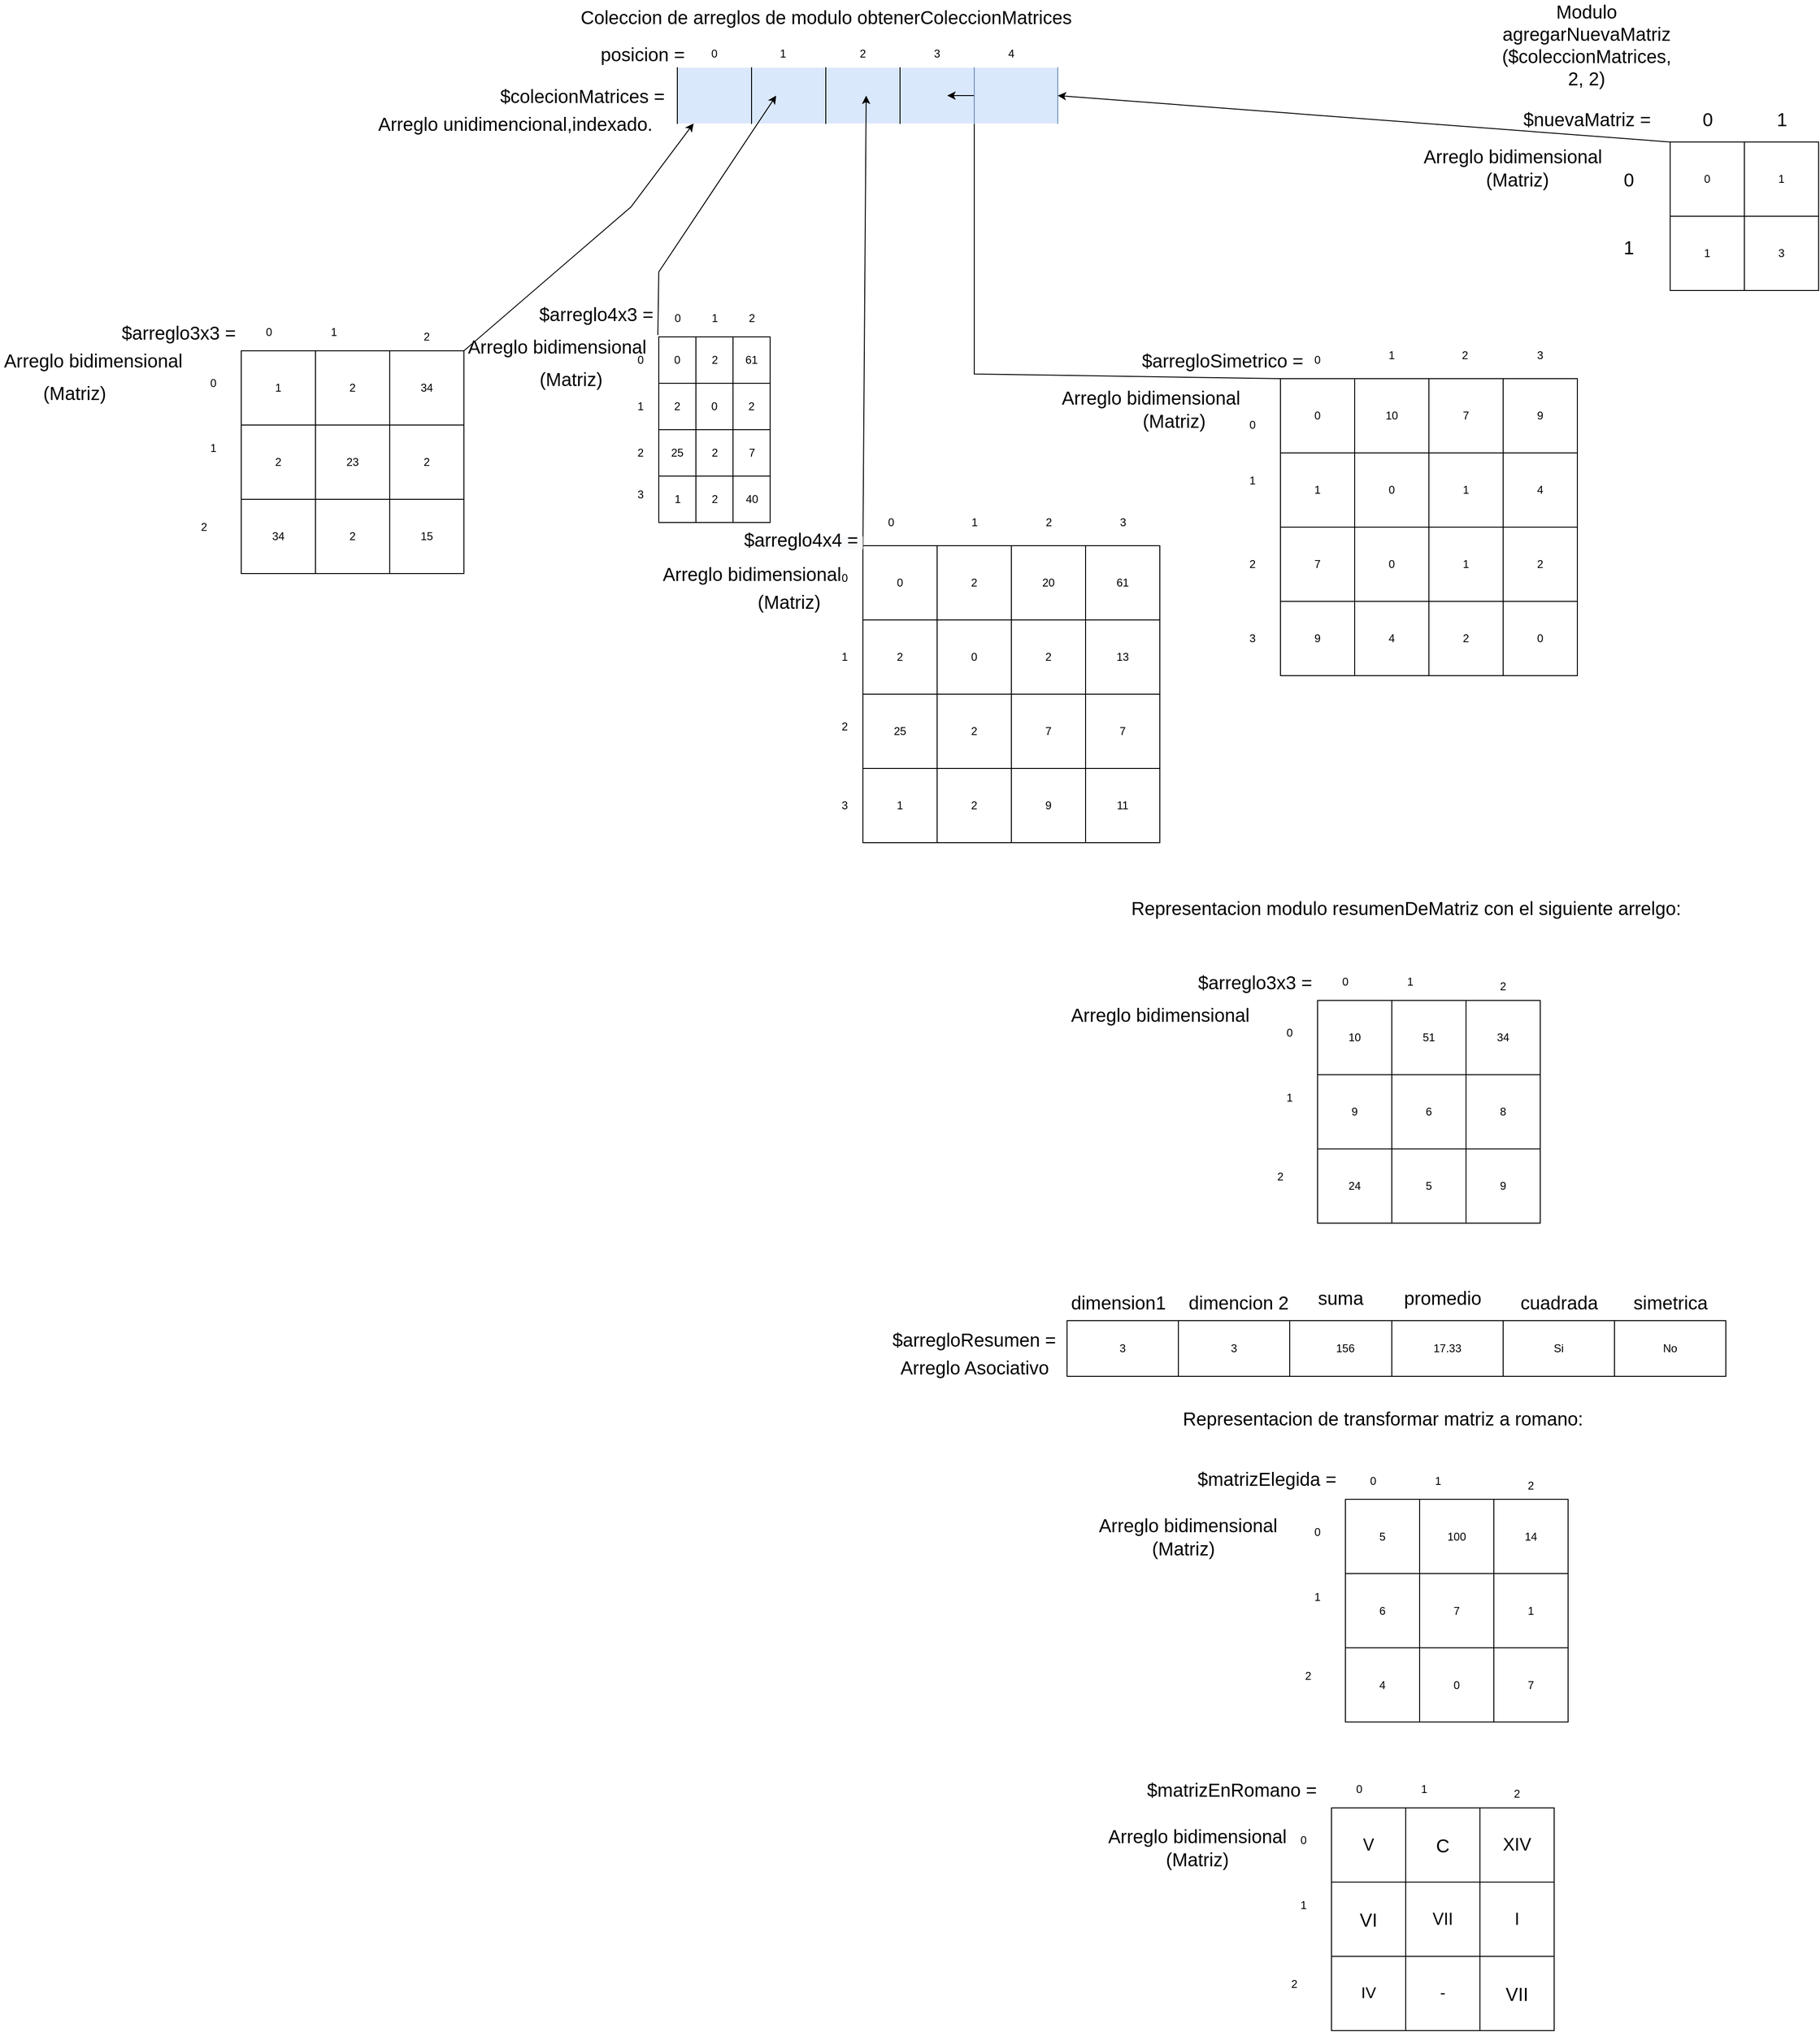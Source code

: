 <mxfile version="20.0.1" type="google"><diagram id="fKbJY04mBnbRL2P5uwKi" name="Page-1"><mxGraphModel grid="1" page="1" gridSize="10" guides="1" tooltips="1" connect="1" arrows="1" fold="1" pageScale="1" pageWidth="827" pageHeight="1169" background="none" math="0" shadow="0"><root><mxCell id="0"/><mxCell id="1" parent="0"/><mxCell id="8yuwvaPOPSC_Wetcp8Ny-1" value="" style="rounded=0;whiteSpace=wrap;html=1;fillColor=#dae8fc;strokeColor=none;" vertex="1" parent="1"><mxGeometry x="300" y="80" width="320" height="60" as="geometry"/></mxCell><mxCell id="8yuwvaPOPSC_Wetcp8Ny-6" value="" style="endArrow=classic;html=1;rounded=0;exitX=1;exitY=0;exitDx=0;exitDy=0;" edge="1" parent="1" source="8yuwvaPOPSC_Wetcp8Ny-99" target="8yuwvaPOPSC_Wetcp8Ny-14"><mxGeometry width="50" height="50" relative="1" as="geometry"><mxPoint x="170" y="390" as="sourcePoint"/><mxPoint x="310" y="230" as="targetPoint"/><Array as="points"><mxPoint x="250" y="230"/></Array></mxGeometry></mxCell><mxCell id="8yuwvaPOPSC_Wetcp8Ny-8" value="" style="endArrow=classic;html=1;rounded=0;entryX=0.333;entryY=0.5;entryDx=0;entryDy=0;entryPerimeter=0;exitX=-0.025;exitY=-0.04;exitDx=0;exitDy=0;exitPerimeter=0;" edge="1" parent="1" source="KZtA9bX-sUnmuTskfVO9-31" target="8yuwvaPOPSC_Wetcp8Ny-1"><mxGeometry width="50" height="50" relative="1" as="geometry"><mxPoint x="420" y="340" as="sourcePoint"/><mxPoint x="440" y="330" as="targetPoint"/><Array as="points"><mxPoint x="280" y="300"/></Array></mxGeometry></mxCell><mxCell id="8yuwvaPOPSC_Wetcp8Ny-9" value="" style="endArrow=classic;html=1;rounded=0;entryX=0.636;entryY=0.5;entryDx=0;entryDy=0;entryPerimeter=0;exitX=0;exitY=0;exitDx=0;exitDy=0;" edge="1" parent="1" source="OmlduXi4kX8-U6ONChCA-8" target="8yuwvaPOPSC_Wetcp8Ny-1"><mxGeometry width="50" height="50" relative="1" as="geometry"><mxPoint x="500" y="380" as="sourcePoint"/><mxPoint x="440" y="330" as="targetPoint"/></mxGeometry></mxCell><mxCell id="8yuwvaPOPSC_Wetcp8Ny-11" value="" style="endArrow=classic;html=1;rounded=0;entryX=0.909;entryY=0.5;entryDx=0;entryDy=0;entryPerimeter=0;startArrow=none;" edge="1" parent="1" source="8yuwvaPOPSC_Wetcp8Ny-17" target="8yuwvaPOPSC_Wetcp8Ny-1"><mxGeometry width="50" height="50" relative="1" as="geometry"><mxPoint x="650" y="260" as="sourcePoint"/><mxPoint x="460" y="210" as="targetPoint"/></mxGeometry></mxCell><mxCell id="8yuwvaPOPSC_Wetcp8Ny-13" value="" style="shape=partialRectangle;whiteSpace=wrap;html=1;top=0;bottom=0;fillColor=none;" vertex="1" parent="1"><mxGeometry x="300" y="80" width="80" height="60" as="geometry"/></mxCell><mxCell id="8yuwvaPOPSC_Wetcp8Ny-14" value="" style="shape=partialRectangle;whiteSpace=wrap;html=1;right=0;top=0;bottom=0;fillColor=none;routingCenterX=-0.5;" vertex="1" parent="1"><mxGeometry x="300" y="80" width="80" height="60" as="geometry"/></mxCell><mxCell id="8yuwvaPOPSC_Wetcp8Ny-15" value="" style="shape=partialRectangle;whiteSpace=wrap;html=1;top=0;bottom=0;fillColor=none;" vertex="1" parent="1"><mxGeometry x="380" y="80" width="80" height="60" as="geometry"/></mxCell><mxCell id="8yuwvaPOPSC_Wetcp8Ny-16" value="" style="shape=partialRectangle;whiteSpace=wrap;html=1;top=0;bottom=0;fillColor=none;" vertex="1" parent="1"><mxGeometry x="460" y="80" width="80" height="60" as="geometry"/></mxCell><mxCell id="8yuwvaPOPSC_Wetcp8Ny-17" value="" style="shape=partialRectangle;whiteSpace=wrap;html=1;top=0;bottom=0;fillColor=none;" vertex="1" parent="1"><mxGeometry x="540" y="80" width="80" height="60" as="geometry"/></mxCell><mxCell id="8yuwvaPOPSC_Wetcp8Ny-20" value="" style="endArrow=none;html=1;rounded=0;exitX=0;exitY=0;exitDx=0;exitDy=0;entryX=0;entryY=0.5;entryDx=0;entryDy=0;" edge="1" parent="1" source="8yuwvaPOPSC_Wetcp8Ny-118" target="8yuwvaPOPSC_Wetcp8Ny-154"><mxGeometry width="50" height="50" relative="1" as="geometry"><mxPoint x="1110" y="415.175" as="sourcePoint"/><mxPoint x="631.304" y="290" as="targetPoint"/><Array as="points"><mxPoint x="620" y="410"/><mxPoint x="620" y="330"/></Array></mxGeometry></mxCell><mxCell id="8yuwvaPOPSC_Wetcp8Ny-26" value="" style="rounded=0;whiteSpace=wrap;html=1;" vertex="1" parent="1"><mxGeometry x="280" y="370" width="120" height="200" as="geometry"/></mxCell><mxCell id="8yuwvaPOPSC_Wetcp8Ny-27" value="" style="whiteSpace=wrap;html=1;aspect=fixed;" vertex="1" parent="1"><mxGeometry x="500" y="595" width="320" height="320" as="geometry"/></mxCell><mxCell id="8yuwvaPOPSC_Wetcp8Ny-32" value="0" style="text;html=1;strokeColor=none;fillColor=none;align=center;verticalAlign=middle;whiteSpace=wrap;rounded=0;" vertex="1" parent="1"><mxGeometry x="310" y="50" width="60" height="30" as="geometry"/></mxCell><mxCell id="8yuwvaPOPSC_Wetcp8Ny-34" value="1" style="text;html=1;strokeColor=none;fillColor=none;align=center;verticalAlign=middle;whiteSpace=wrap;rounded=0;" vertex="1" parent="1"><mxGeometry x="384" y="50" width="60" height="30" as="geometry"/></mxCell><mxCell id="8yuwvaPOPSC_Wetcp8Ny-35" value="2" style="text;html=1;strokeColor=none;fillColor=none;align=center;verticalAlign=middle;whiteSpace=wrap;rounded=0;" vertex="1" parent="1"><mxGeometry x="470" y="50" width="60" height="30" as="geometry"/></mxCell><mxCell id="8yuwvaPOPSC_Wetcp8Ny-36" value="3" style="text;html=1;strokeColor=none;fillColor=none;align=center;verticalAlign=middle;whiteSpace=wrap;rounded=0;" vertex="1" parent="1"><mxGeometry x="550" y="50" width="60" height="30" as="geometry"/></mxCell><mxCell id="KZtA9bX-sUnmuTskfVO9-3" value="$colecionMatrices =&amp;nbsp;&lt;br style=&quot;font-size: 20px;&quot;&gt;" style="text;html=1;align=center;verticalAlign=middle;resizable=0;points=[];autosize=1;strokeColor=none;fillColor=none;fontSize=20;" vertex="1" parent="1"><mxGeometry x="110" y="95" width="180" height="30" as="geometry"/></mxCell><mxCell id="KZtA9bX-sUnmuTskfVO9-14" value="" style="verticalLabelPosition=bottom;verticalAlign=top;html=1;shape=mxgraph.basic.rect;fillColor2=none;strokeWidth=1;size=20;indent=5;" vertex="1" parent="1"><mxGeometry x="360" y="370" width="40" height="50" as="geometry"/></mxCell><mxCell id="KZtA9bX-sUnmuTskfVO9-15" value="" style="verticalLabelPosition=bottom;verticalAlign=top;html=1;shape=mxgraph.basic.rect;fillColor2=none;strokeWidth=1;size=0;indent=5;" vertex="1" parent="1"><mxGeometry x="280" y="420" width="40" height="50" as="geometry"/></mxCell><mxCell id="KZtA9bX-sUnmuTskfVO9-16" value="" style="verticalLabelPosition=bottom;verticalAlign=top;html=1;shape=mxgraph.basic.rect;fillColor2=none;strokeWidth=1;size=20;indent=5;" vertex="1" parent="1"><mxGeometry x="320" y="420" width="40" height="50" as="geometry"/></mxCell><mxCell id="KZtA9bX-sUnmuTskfVO9-17" value="" style="verticalLabelPosition=bottom;verticalAlign=top;html=1;shape=mxgraph.basic.rect;fillColor2=none;strokeWidth=1;size=20;indent=5;" vertex="1" parent="1"><mxGeometry x="280" y="470" width="80" height="50" as="geometry"/></mxCell><mxCell id="KZtA9bX-sUnmuTskfVO9-31" value="" style="verticalLabelPosition=bottom;verticalAlign=top;html=1;shape=mxgraph.basic.rect;fillColor2=none;strokeWidth=1;size=0;indent=5;" vertex="1" parent="1"><mxGeometry x="280" y="370" width="40" height="50" as="geometry"/></mxCell><mxCell id="KZtA9bX-sUnmuTskfVO9-33" value="0" style="text;html=1;strokeColor=none;fillColor=none;align=center;verticalAlign=middle;whiteSpace=wrap;rounded=0;" vertex="1" parent="1"><mxGeometry x="270" y="380" width="60" height="30" as="geometry"/></mxCell><mxCell id="KZtA9bX-sUnmuTskfVO9-34" value="2" style="text;html=1;strokeColor=none;fillColor=none;align=center;verticalAlign=middle;whiteSpace=wrap;rounded=0;" vertex="1" parent="1"><mxGeometry x="310" y="380" width="60" height="30" as="geometry"/></mxCell><mxCell id="KZtA9bX-sUnmuTskfVO9-35" value="0" style="text;html=1;strokeColor=none;fillColor=none;align=center;verticalAlign=middle;whiteSpace=wrap;rounded=0;" vertex="1" parent="1"><mxGeometry x="350" y="380" width="60" height="30" as="geometry"/></mxCell><mxCell id="KZtA9bX-sUnmuTskfVO9-36" value="2" style="text;html=1;strokeColor=none;fillColor=none;align=center;verticalAlign=middle;whiteSpace=wrap;rounded=0;" vertex="1" parent="1"><mxGeometry x="270" y="430" width="60" height="30" as="geometry"/></mxCell><mxCell id="KZtA9bX-sUnmuTskfVO9-37" value="0" style="text;html=1;strokeColor=none;fillColor=none;align=center;verticalAlign=middle;whiteSpace=wrap;rounded=0;" vertex="1" parent="1"><mxGeometry x="310" y="420" width="60" height="50" as="geometry"/></mxCell><mxCell id="KZtA9bX-sUnmuTskfVO9-38" value="2" style="text;html=1;strokeColor=none;fillColor=none;align=center;verticalAlign=middle;whiteSpace=wrap;rounded=0;" vertex="1" parent="1"><mxGeometry x="370" y="430" width="20" height="30" as="geometry"/></mxCell><mxCell id="KZtA9bX-sUnmuTskfVO9-39" value="25" style="text;html=1;strokeColor=none;fillColor=none;align=center;verticalAlign=middle;whiteSpace=wrap;rounded=0;" vertex="1" parent="1"><mxGeometry x="270" y="480" width="60" height="30" as="geometry"/></mxCell><mxCell id="KZtA9bX-sUnmuTskfVO9-40" value="2" style="text;html=1;strokeColor=none;fillColor=none;align=center;verticalAlign=middle;whiteSpace=wrap;rounded=0;" vertex="1" parent="1"><mxGeometry x="310" y="480" width="60" height="30" as="geometry"/></mxCell><mxCell id="KZtA9bX-sUnmuTskfVO9-41" value="7" style="text;html=1;strokeColor=none;fillColor=none;align=center;verticalAlign=middle;whiteSpace=wrap;rounded=0;" vertex="1" parent="1"><mxGeometry x="350" y="480" width="60" height="30" as="geometry"/></mxCell><mxCell id="KZtA9bX-sUnmuTskfVO9-42" value="0" style="text;html=1;strokeColor=none;fillColor=none;align=center;verticalAlign=middle;whiteSpace=wrap;rounded=0;" vertex="1" parent="1"><mxGeometry x="270" y="530" width="60" height="30" as="geometry"/></mxCell><mxCell id="KZtA9bX-sUnmuTskfVO9-43" value="0" style="text;html=1;strokeColor=none;fillColor=none;align=center;verticalAlign=middle;whiteSpace=wrap;rounded=0;" vertex="1" parent="1"><mxGeometry x="310" y="530" width="60" height="30" as="geometry"/></mxCell><mxCell id="KZtA9bX-sUnmuTskfVO9-44" value="0" style="text;html=1;strokeColor=none;fillColor=none;align=center;verticalAlign=middle;whiteSpace=wrap;rounded=0;" vertex="1" parent="1"><mxGeometry x="350" y="530" width="60" height="30" as="geometry"/></mxCell><mxCell id="KZtA9bX-sUnmuTskfVO9-45" value="0" style="text;html=1;align=center;verticalAlign=middle;resizable=0;points=[];autosize=1;strokeColor=none;fillColor=none;" vertex="1" parent="1"><mxGeometry x="290" y="340" width="20" height="20" as="geometry"/></mxCell><mxCell id="KZtA9bX-sUnmuTskfVO9-46" value="1" style="text;html=1;align=center;verticalAlign=middle;resizable=0;points=[];autosize=1;strokeColor=none;fillColor=none;" vertex="1" parent="1"><mxGeometry x="330" y="340" width="20" height="20" as="geometry"/></mxCell><mxCell id="KZtA9bX-sUnmuTskfVO9-12" value="" style="verticalLabelPosition=bottom;verticalAlign=top;html=1;shape=mxgraph.basic.rect;fillColor2=none;strokeWidth=1;size=20;indent=5;" vertex="1" parent="1"><mxGeometry x="320" y="370" width="40" height="50" as="geometry"/></mxCell><mxCell id="8yuwvaPOPSC_Wetcp8Ny-96" value="" style="whiteSpace=wrap;html=1;aspect=fixed;" vertex="1" parent="1"><mxGeometry x="-170" y="385" width="240" height="240" as="geometry"/></mxCell><mxCell id="KZtA9bX-sUnmuTskfVO9-18" value="" style="verticalLabelPosition=bottom;verticalAlign=top;html=1;shape=mxgraph.basic.rect;fillColor2=none;strokeWidth=1;size=20;indent=5;" vertex="1" parent="1"><mxGeometry x="320" y="470" width="40" height="50" as="geometry"/></mxCell><mxCell id="KZtA9bX-sUnmuTskfVO9-19" value="" style="verticalLabelPosition=bottom;verticalAlign=top;html=1;shape=mxgraph.basic.rect;fillColor2=none;strokeWidth=1;size=20;indent=5;" vertex="1" parent="1"><mxGeometry x="360" y="470" width="40" height="50" as="geometry"/></mxCell><mxCell id="KZtA9bX-sUnmuTskfVO9-23" value="" style="verticalLabelPosition=bottom;verticalAlign=top;html=1;shape=mxgraph.basic.rect;fillColor2=none;strokeWidth=1;size=5;indent=5;" vertex="1" parent="1"><mxGeometry x="360" y="370" width="40" height="50" as="geometry"/></mxCell><mxCell id="KZtA9bX-sUnmuTskfVO9-20" value="" style="verticalLabelPosition=bottom;verticalAlign=top;html=1;shape=mxgraph.basic.rect;fillColor2=none;strokeWidth=1;size=20;indent=5;" vertex="1" parent="1"><mxGeometry x="280" y="520" width="40" height="50" as="geometry"/></mxCell><mxCell id="KZtA9bX-sUnmuTskfVO9-47" value="2" style="text;html=1;align=center;verticalAlign=middle;resizable=0;points=[];autosize=1;strokeColor=none;fillColor=none;" vertex="1" parent="1"><mxGeometry x="370" y="340" width="20" height="20" as="geometry"/></mxCell><mxCell id="8yuwvaPOPSC_Wetcp8Ny-97" value="1" style="whiteSpace=wrap;html=1;aspect=fixed;" vertex="1" parent="1"><mxGeometry x="-170" y="385" width="80" height="80" as="geometry"/></mxCell><mxCell id="KZtA9bX-sUnmuTskfVO9-21" value="" style="verticalLabelPosition=bottom;verticalAlign=top;html=1;shape=mxgraph.basic.rect;fillColor2=none;strokeWidth=1;size=20;indent=5;" vertex="1" parent="1"><mxGeometry x="320" y="520" width="40" height="50" as="geometry"/></mxCell><mxCell id="8yuwvaPOPSC_Wetcp8Ny-98" value="2" style="whiteSpace=wrap;html=1;aspect=fixed;" vertex="1" parent="1"><mxGeometry x="-90" y="385" width="80" height="80" as="geometry"/></mxCell><mxCell id="KZtA9bX-sUnmuTskfVO9-48" value="61" style="text;html=1;strokeColor=none;fillColor=none;align=center;verticalAlign=middle;whiteSpace=wrap;rounded=0;" vertex="1" parent="1"><mxGeometry x="350" y="380" width="60" height="30" as="geometry"/></mxCell><mxCell id="8yuwvaPOPSC_Wetcp8Ny-99" value="34" style="whiteSpace=wrap;html=1;aspect=fixed;" vertex="1" parent="1"><mxGeometry x="-10" y="385" width="80" height="80" as="geometry"/></mxCell><mxCell id="KZtA9bX-sUnmuTskfVO9-22" value="" style="verticalLabelPosition=bottom;verticalAlign=top;html=1;shape=mxgraph.basic.rect;fillColor2=none;strokeWidth=1;size=20;indent=5;" vertex="1" parent="1"><mxGeometry x="360" y="520" width="40" height="50" as="geometry"/></mxCell><mxCell id="8yuwvaPOPSC_Wetcp8Ny-100" value="2" style="whiteSpace=wrap;html=1;aspect=fixed;" vertex="1" parent="1"><mxGeometry x="-170" y="465" width="80" height="80" as="geometry"/></mxCell><mxCell id="KZtA9bX-sUnmuTskfVO9-49" value="0" style="text;html=1;align=center;verticalAlign=middle;resizable=0;points=[];autosize=1;strokeColor=none;fillColor=none;" vertex="1" parent="1"><mxGeometry x="250" y="385" width="20" height="20" as="geometry"/></mxCell><mxCell id="8yuwvaPOPSC_Wetcp8Ny-101" value="23" style="whiteSpace=wrap;html=1;aspect=fixed;" vertex="1" parent="1"><mxGeometry x="-90" y="465" width="80" height="80" as="geometry"/></mxCell><mxCell id="KZtA9bX-sUnmuTskfVO9-52" value="1" style="text;html=1;align=center;verticalAlign=middle;resizable=0;points=[];autosize=1;strokeColor=none;fillColor=none;" vertex="1" parent="1"><mxGeometry x="250" y="435" width="20" height="20" as="geometry"/></mxCell><mxCell id="8yuwvaPOPSC_Wetcp8Ny-102" value="2" style="whiteSpace=wrap;html=1;aspect=fixed;" vertex="1" parent="1"><mxGeometry x="-10" y="465" width="80" height="80" as="geometry"/></mxCell><mxCell id="KZtA9bX-sUnmuTskfVO9-53" value="2" style="text;html=1;align=center;verticalAlign=middle;resizable=0;points=[];autosize=1;strokeColor=none;fillColor=none;" vertex="1" parent="1"><mxGeometry x="250" y="485" width="20" height="20" as="geometry"/></mxCell><mxCell id="8yuwvaPOPSC_Wetcp8Ny-103" value="34" style="whiteSpace=wrap;html=1;aspect=fixed;" vertex="1" parent="1"><mxGeometry x="-170" y="545" width="80" height="80" as="geometry"/></mxCell><mxCell id="KZtA9bX-sUnmuTskfVO9-55" value="3" style="text;html=1;align=center;verticalAlign=middle;resizable=0;points=[];autosize=1;strokeColor=none;fillColor=none;" vertex="1" parent="1"><mxGeometry x="250" y="530" width="20" height="20" as="geometry"/></mxCell><mxCell id="8yuwvaPOPSC_Wetcp8Ny-104" value="2" style="whiteSpace=wrap;html=1;aspect=fixed;" vertex="1" parent="1"><mxGeometry x="-90" y="545" width="80" height="80" as="geometry"/></mxCell><mxCell id="8yuwvaPOPSC_Wetcp8Ny-105" value="15" style="whiteSpace=wrap;html=1;aspect=fixed;" vertex="1" parent="1"><mxGeometry x="-10" y="545" width="80" height="80" as="geometry"/></mxCell><mxCell id="8yuwvaPOPSC_Wetcp8Ny-107" value="0" style="text;html=1;strokeColor=none;fillColor=none;align=center;verticalAlign=middle;whiteSpace=wrap;rounded=0;" vertex="1" parent="1"><mxGeometry x="-170" y="350" width="60" height="30" as="geometry"/></mxCell><mxCell id="OmlduXi4kX8-U6ONChCA-1" value="2" style="text;html=1;align=center;verticalAlign=middle;resizable=0;points=[];autosize=1;strokeColor=none;fillColor=none;" vertex="1" parent="1"><mxGeometry x="330" y="385" width="20" height="20" as="geometry"/></mxCell><mxCell id="OmlduXi4kX8-U6ONChCA-2" value="2" style="text;html=1;align=center;verticalAlign=middle;resizable=0;points=[];autosize=1;strokeColor=none;fillColor=none;" vertex="1" parent="1"><mxGeometry x="330" y="485" width="20" height="20" as="geometry"/></mxCell><mxCell id="OmlduXi4kX8-U6ONChCA-3" value="7" style="text;html=1;align=center;verticalAlign=middle;resizable=0;points=[];autosize=1;strokeColor=none;fillColor=none;" vertex="1" parent="1"><mxGeometry x="370" y="485" width="20" height="20" as="geometry"/></mxCell><mxCell id="8yuwvaPOPSC_Wetcp8Ny-111" value="1" style="text;html=1;strokeColor=none;fillColor=none;align=center;verticalAlign=middle;whiteSpace=wrap;rounded=0;" vertex="1" parent="1"><mxGeometry x="-100" y="350" width="60" height="30" as="geometry"/></mxCell><mxCell id="8yuwvaPOPSC_Wetcp8Ny-112" value="2" style="text;html=1;strokeColor=none;fillColor=none;align=center;verticalAlign=middle;whiteSpace=wrap;rounded=0;" vertex="1" parent="1"><mxGeometry y="355" width="60" height="30" as="geometry"/></mxCell><mxCell id="OmlduXi4kX8-U6ONChCA-4" value="1" style="text;html=1;align=center;verticalAlign=middle;resizable=0;points=[];autosize=1;strokeColor=none;fillColor=none;" vertex="1" parent="1"><mxGeometry x="290" y="535" width="20" height="20" as="geometry"/></mxCell><mxCell id="8yuwvaPOPSC_Wetcp8Ny-113" value="0" style="text;html=1;strokeColor=none;fillColor=none;align=center;verticalAlign=middle;whiteSpace=wrap;rounded=0;" vertex="1" parent="1"><mxGeometry x="-230" y="405" width="60" height="30" as="geometry"/></mxCell><mxCell id="OmlduXi4kX8-U6ONChCA-5" value="2" style="text;html=1;align=center;verticalAlign=middle;resizable=0;points=[];autosize=1;strokeColor=none;fillColor=none;" vertex="1" parent="1"><mxGeometry x="330" y="535" width="20" height="20" as="geometry"/></mxCell><mxCell id="8yuwvaPOPSC_Wetcp8Ny-114" value="1" style="text;html=1;strokeColor=none;fillColor=none;align=center;verticalAlign=middle;whiteSpace=wrap;rounded=0;" vertex="1" parent="1"><mxGeometry x="-230" y="480" width="60" height="20" as="geometry"/></mxCell><mxCell id="OmlduXi4kX8-U6ONChCA-6" value="40" style="text;html=1;align=center;verticalAlign=middle;resizable=0;points=[];autosize=1;strokeColor=none;fillColor=none;" vertex="1" parent="1"><mxGeometry x="365" y="535" width="30" height="20" as="geometry"/></mxCell><mxCell id="OmlduXi4kX8-U6ONChCA-7" value="posicion =&amp;nbsp;" style="text;html=1;align=center;verticalAlign=middle;resizable=0;points=[];autosize=1;strokeColor=none;fillColor=none;fontSize=20;" vertex="1" parent="1"><mxGeometry x="215" y="50" width="100" height="30" as="geometry"/></mxCell><mxCell id="8yuwvaPOPSC_Wetcp8Ny-115" value="2" style="text;html=1;strokeColor=none;fillColor=none;align=center;verticalAlign=middle;whiteSpace=wrap;rounded=0;" vertex="1" parent="1"><mxGeometry x="-240" y="560" width="60" height="30" as="geometry"/></mxCell><mxCell id="OmlduXi4kX8-U6ONChCA-8" value="0" style="whiteSpace=wrap;html=1;aspect=fixed;" vertex="1" parent="1"><mxGeometry x="500" y="595" width="80" height="80" as="geometry"/></mxCell><mxCell id="OmlduXi4kX8-U6ONChCA-9" value="2" style="whiteSpace=wrap;html=1;aspect=fixed;" vertex="1" parent="1"><mxGeometry x="580" y="595" width="80" height="80" as="geometry"/></mxCell><mxCell id="OmlduXi4kX8-U6ONChCA-10" value="20" style="whiteSpace=wrap;html=1;aspect=fixed;" vertex="1" parent="1"><mxGeometry x="660" y="595" width="80" height="80" as="geometry"/></mxCell><mxCell id="OmlduXi4kX8-U6ONChCA-11" value="61" style="whiteSpace=wrap;html=1;aspect=fixed;" vertex="1" parent="1"><mxGeometry x="740" y="595" width="80" height="80" as="geometry"/></mxCell><mxCell id="OmlduXi4kX8-U6ONChCA-13" value="2" style="whiteSpace=wrap;html=1;aspect=fixed;" vertex="1" parent="1"><mxGeometry x="500" y="675" width="80" height="80" as="geometry"/></mxCell><mxCell id="OmlduXi4kX8-U6ONChCA-14" value="0" style="whiteSpace=wrap;html=1;aspect=fixed;" vertex="1" parent="1"><mxGeometry x="580" y="675" width="80" height="80" as="geometry"/></mxCell><mxCell id="OmlduXi4kX8-U6ONChCA-15" value="2" style="whiteSpace=wrap;html=1;aspect=fixed;" vertex="1" parent="1"><mxGeometry x="660" y="675" width="80" height="80" as="geometry"/></mxCell><mxCell id="OmlduXi4kX8-U6ONChCA-16" value="13" style="whiteSpace=wrap;html=1;aspect=fixed;" vertex="1" parent="1"><mxGeometry x="740" y="675" width="80" height="80" as="geometry"/></mxCell><mxCell id="OmlduXi4kX8-U6ONChCA-17" value="25" style="whiteSpace=wrap;html=1;aspect=fixed;" vertex="1" parent="1"><mxGeometry x="500" y="755" width="80" height="80" as="geometry"/></mxCell><mxCell id="OmlduXi4kX8-U6ONChCA-18" value="2" style="whiteSpace=wrap;html=1;aspect=fixed;" vertex="1" parent="1"><mxGeometry x="580" y="755" width="80" height="80" as="geometry"/></mxCell><mxCell id="OmlduXi4kX8-U6ONChCA-19" value="7" style="whiteSpace=wrap;html=1;aspect=fixed;" vertex="1" parent="1"><mxGeometry x="660" y="755" width="80" height="80" as="geometry"/></mxCell><mxCell id="OmlduXi4kX8-U6ONChCA-20" value="7" style="whiteSpace=wrap;html=1;aspect=fixed;" vertex="1" parent="1"><mxGeometry x="740" y="755" width="80" height="80" as="geometry"/></mxCell><mxCell id="OmlduXi4kX8-U6ONChCA-21" value="1" style="whiteSpace=wrap;html=1;aspect=fixed;" vertex="1" parent="1"><mxGeometry x="500" y="835" width="80" height="80" as="geometry"/></mxCell><mxCell id="OmlduXi4kX8-U6ONChCA-22" value="2" style="whiteSpace=wrap;html=1;aspect=fixed;" vertex="1" parent="1"><mxGeometry x="580" y="835" width="80" height="80" as="geometry"/></mxCell><mxCell id="OmlduXi4kX8-U6ONChCA-23" value="9" style="whiteSpace=wrap;html=1;aspect=fixed;" vertex="1" parent="1"><mxGeometry x="660" y="835" width="80" height="80" as="geometry"/></mxCell><mxCell id="OmlduXi4kX8-U6ONChCA-24" value="11" style="whiteSpace=wrap;html=1;aspect=fixed;" vertex="1" parent="1"><mxGeometry x="740" y="835" width="80" height="80" as="geometry"/></mxCell><mxCell id="8yuwvaPOPSC_Wetcp8Ny-116" value="" style="ellipse;whiteSpace=wrap;html=1;" vertex="1" parent="1"><mxGeometry x="1119" y="520" width="120" height="60" as="geometry"/></mxCell><mxCell id="8yuwvaPOPSC_Wetcp8Ny-117" value="" style="whiteSpace=wrap;html=1;aspect=fixed;" vertex="1" parent="1"><mxGeometry x="950" y="415" width="320" height="320" as="geometry"/></mxCell><mxCell id="8yuwvaPOPSC_Wetcp8Ny-118" value="0" style="whiteSpace=wrap;html=1;aspect=fixed;" vertex="1" parent="1"><mxGeometry x="950" y="415" width="80" height="80" as="geometry"/></mxCell><mxCell id="8yuwvaPOPSC_Wetcp8Ny-119" value="10" style="whiteSpace=wrap;html=1;aspect=fixed;" vertex="1" parent="1"><mxGeometry x="1030" y="415" width="80" height="80" as="geometry"/></mxCell><mxCell id="8yuwvaPOPSC_Wetcp8Ny-121" value="9" style="whiteSpace=wrap;html=1;aspect=fixed;" vertex="1" parent="1"><mxGeometry x="1190" y="415" width="80" height="80" as="geometry"/></mxCell><mxCell id="8yuwvaPOPSC_Wetcp8Ny-123" value="0" style="whiteSpace=wrap;html=1;aspect=fixed;" vertex="1" parent="1"><mxGeometry x="1030" y="495" width="80" height="80" as="geometry"/></mxCell><mxCell id="8yuwvaPOPSC_Wetcp8Ny-125" value="4" style="whiteSpace=wrap;html=1;aspect=fixed;" vertex="1" parent="1"><mxGeometry x="1190" y="495" width="80" height="80" as="geometry"/></mxCell><mxCell id="8yuwvaPOPSC_Wetcp8Ny-126" value="7" style="whiteSpace=wrap;html=1;aspect=fixed;" vertex="1" parent="1"><mxGeometry x="950" y="575" width="80" height="80" as="geometry"/></mxCell><mxCell id="8yuwvaPOPSC_Wetcp8Ny-127" value="0" style="whiteSpace=wrap;html=1;aspect=fixed;" vertex="1" parent="1"><mxGeometry x="1030" y="575" width="80" height="80" as="geometry"/></mxCell><mxCell id="8yuwvaPOPSC_Wetcp8Ny-148" style="edgeStyle=orthogonalEdgeStyle;rounded=0;orthogonalLoop=1;jettySize=auto;html=1;exitX=0;exitY=0;exitDx=0;exitDy=0;entryX=1;entryY=1;entryDx=0;entryDy=0;" edge="1" parent="1" source="8yuwvaPOPSC_Wetcp8Ny-128" target="8yuwvaPOPSC_Wetcp8Ny-123"><mxGeometry relative="1" as="geometry"/></mxCell><mxCell id="8yuwvaPOPSC_Wetcp8Ny-128" value="1" style="whiteSpace=wrap;html=1;aspect=fixed;" vertex="1" parent="1"><mxGeometry x="1110" y="575" width="80" height="80" as="geometry"/></mxCell><mxCell id="8yuwvaPOPSC_Wetcp8Ny-129" value="2" style="whiteSpace=wrap;html=1;aspect=fixed;" vertex="1" parent="1"><mxGeometry x="1190" y="575" width="80" height="80" as="geometry"/></mxCell><mxCell id="8yuwvaPOPSC_Wetcp8Ny-130" value="9" style="whiteSpace=wrap;html=1;aspect=fixed;" vertex="1" parent="1"><mxGeometry x="950" y="655" width="80" height="80" as="geometry"/></mxCell><mxCell id="8yuwvaPOPSC_Wetcp8Ny-131" value="4" style="whiteSpace=wrap;html=1;aspect=fixed;" vertex="1" parent="1"><mxGeometry x="1030" y="655" width="80" height="80" as="geometry"/></mxCell><mxCell id="8yuwvaPOPSC_Wetcp8Ny-132" value="2" style="whiteSpace=wrap;html=1;aspect=fixed;" vertex="1" parent="1"><mxGeometry x="1110" y="655" width="80" height="80" as="geometry"/></mxCell><mxCell id="8yuwvaPOPSC_Wetcp8Ny-133" value="0" style="whiteSpace=wrap;html=1;aspect=fixed;" vertex="1" parent="1"><mxGeometry x="1190" y="655" width="80" height="80" as="geometry"/></mxCell><mxCell id="OmlduXi4kX8-U6ONChCA-29" value="0" style="text;html=1;align=center;verticalAlign=middle;resizable=0;points=[];autosize=1;strokeColor=none;fillColor=none;" vertex="1" parent="1"><mxGeometry x="520" y="560" width="20" height="20" as="geometry"/></mxCell><mxCell id="OmlduXi4kX8-U6ONChCA-30" value="1" style="text;html=1;align=center;verticalAlign=middle;resizable=0;points=[];autosize=1;strokeColor=none;fillColor=none;" vertex="1" parent="1"><mxGeometry x="610" y="560" width="20" height="20" as="geometry"/></mxCell><mxCell id="OmlduXi4kX8-U6ONChCA-31" value="2" style="text;html=1;align=center;verticalAlign=middle;resizable=0;points=[];autosize=1;strokeColor=none;fillColor=none;" vertex="1" parent="1"><mxGeometry x="690" y="560" width="20" height="20" as="geometry"/></mxCell><mxCell id="8yuwvaPOPSC_Wetcp8Ny-134" value="0" style="text;html=1;strokeColor=none;fillColor=none;align=center;verticalAlign=middle;whiteSpace=wrap;rounded=0;" vertex="1" parent="1"><mxGeometry x="890" y="450" width="60" height="30" as="geometry"/></mxCell><mxCell id="8yuwvaPOPSC_Wetcp8Ny-135" value="0" style="text;html=1;strokeColor=none;fillColor=none;align=center;verticalAlign=middle;whiteSpace=wrap;rounded=0;" vertex="1" parent="1"><mxGeometry x="960" y="380" width="60" height="30" as="geometry"/></mxCell><mxCell id="OmlduXi4kX8-U6ONChCA-33" value="3" style="text;html=1;align=center;verticalAlign=middle;resizable=0;points=[];autosize=1;strokeColor=none;fillColor=none;" vertex="1" parent="1"><mxGeometry x="770" y="560" width="20" height="20" as="geometry"/></mxCell><mxCell id="OmlduXi4kX8-U6ONChCA-34" value="0" style="text;html=1;align=center;verticalAlign=middle;resizable=0;points=[];autosize=1;strokeColor=none;fillColor=none;" vertex="1" parent="1"><mxGeometry x="470" y="620" width="20" height="20" as="geometry"/></mxCell><mxCell id="OmlduXi4kX8-U6ONChCA-35" value="1" style="text;html=1;align=center;verticalAlign=middle;resizable=0;points=[];autosize=1;strokeColor=none;fillColor=none;" vertex="1" parent="1"><mxGeometry x="470" y="705" width="20" height="20" as="geometry"/></mxCell><mxCell id="OmlduXi4kX8-U6ONChCA-36" value="2" style="text;html=1;align=center;verticalAlign=middle;resizable=0;points=[];autosize=1;strokeColor=none;fillColor=none;" vertex="1" parent="1"><mxGeometry x="470" y="780" width="20" height="20" as="geometry"/></mxCell><mxCell id="OmlduXi4kX8-U6ONChCA-37" value="3" style="text;html=1;align=center;verticalAlign=middle;resizable=0;points=[];autosize=1;strokeColor=none;fillColor=none;" vertex="1" parent="1"><mxGeometry x="470" y="865" width="20" height="20" as="geometry"/></mxCell><mxCell id="8yuwvaPOPSC_Wetcp8Ny-138" value="1" style="text;html=1;strokeColor=none;fillColor=none;align=center;verticalAlign=middle;whiteSpace=wrap;rounded=0;" vertex="1" parent="1"><mxGeometry x="1040" y="375" width="60" height="30" as="geometry"/></mxCell><mxCell id="8yuwvaPOPSC_Wetcp8Ny-139" value="2" style="text;html=1;strokeColor=none;fillColor=none;align=center;verticalAlign=middle;whiteSpace=wrap;rounded=0;" vertex="1" parent="1"><mxGeometry x="1119" y="375" width="60" height="30" as="geometry"/></mxCell><mxCell id="8yuwvaPOPSC_Wetcp8Ny-140" value="3" style="text;html=1;strokeColor=none;fillColor=none;align=center;verticalAlign=middle;whiteSpace=wrap;rounded=0;" vertex="1" parent="1"><mxGeometry x="1200" y="375" width="60" height="30" as="geometry"/></mxCell><mxCell id="8yuwvaPOPSC_Wetcp8Ny-141" value="1" style="text;html=1;strokeColor=none;fillColor=none;align=center;verticalAlign=middle;whiteSpace=wrap;rounded=0;" vertex="1" parent="1"><mxGeometry x="960" y="520" width="60" height="30" as="geometry"/></mxCell><mxCell id="8yuwvaPOPSC_Wetcp8Ny-142" value="2" style="text;html=1;strokeColor=none;fillColor=none;align=center;verticalAlign=middle;whiteSpace=wrap;rounded=0;" vertex="1" parent="1"><mxGeometry x="890" y="600" width="60" height="30" as="geometry"/></mxCell><mxCell id="8yuwvaPOPSC_Wetcp8Ny-143" value="3" style="text;html=1;strokeColor=none;fillColor=none;align=center;verticalAlign=middle;whiteSpace=wrap;rounded=0;" vertex="1" parent="1"><mxGeometry x="890" y="680" width="60" height="30" as="geometry"/></mxCell><mxCell id="8yuwvaPOPSC_Wetcp8Ny-145" value="7" style="whiteSpace=wrap;html=1;aspect=fixed;" vertex="1" parent="1"><mxGeometry x="1110" y="415" width="80" height="80" as="geometry"/></mxCell><mxCell id="OmlduXi4kX8-U6ONChCA-38" value="Coleccion de arreglos de modulo obtenerColeccionMatrices&lt;br style=&quot;font-size: 20px;&quot;&gt;" style="text;html=1;align=center;verticalAlign=middle;resizable=0;points=[];autosize=1;strokeColor=none;fillColor=none;fontSize=20;" vertex="1" parent="1"><mxGeometry x="210" y="10" width="500" height="30" as="geometry"/></mxCell><mxCell id="OmlduXi4kX8-U6ONChCA-40" value="&lt;font style=&quot;font-size: 20px;&quot;&gt;$arreglo3x3 =&amp;nbsp;&lt;/font&gt;" style="text;html=1;align=center;verticalAlign=middle;resizable=0;points=[];autosize=1;strokeColor=none;fillColor=none;" vertex="1" parent="1"><mxGeometry x="-300" y="355" width="130" height="20" as="geometry"/></mxCell><mxCell id="OmlduXi4kX8-U6ONChCA-41" value="$arreglo4x3 =&amp;nbsp;" style="text;html=1;align=center;verticalAlign=middle;resizable=0;points=[];autosize=1;strokeColor=none;fillColor=none;fontSize=20;" vertex="1" parent="1"><mxGeometry x="150" y="330" width="130" height="30" as="geometry"/></mxCell><mxCell id="OmlduXi4kX8-U6ONChCA-42" value="&lt;span style=&quot;color: rgb(0, 0, 0); font-family: Helvetica; font-style: normal; font-variant-ligatures: normal; font-variant-caps: normal; font-weight: 400; letter-spacing: normal; orphans: 2; text-align: center; text-indent: 0px; text-transform: none; widows: 2; word-spacing: 0px; -webkit-text-stroke-width: 0px; background-color: rgb(248, 249, 250); text-decoration-thickness: initial; text-decoration-style: initial; text-decoration-color: initial; float: none; display: inline !important;&quot;&gt;&lt;font style=&quot;font-size: 20px;&quot;&gt;$arreglo4x4&amp;nbsp;=&amp;nbsp;&lt;/font&gt;&lt;/span&gt;" style="text;whiteSpace=wrap;html=1;" vertex="1" parent="1"><mxGeometry x="370" y="570" width="100" height="30" as="geometry"/></mxCell><mxCell id="OmlduXi4kX8-U6ONChCA-43" value="$arregloSimetrico =&amp;nbsp;" style="text;html=1;align=center;verticalAlign=middle;resizable=0;points=[];autosize=1;strokeColor=none;fillColor=none;fontSize=20;" vertex="1" parent="1"><mxGeometry x="800" y="380" width="180" height="30" as="geometry"/></mxCell><mxCell id="8yuwvaPOPSC_Wetcp8Ny-150" value="1" style="whiteSpace=wrap;html=1;aspect=fixed;" vertex="1" parent="1"><mxGeometry x="1110" y="495" width="80" height="80" as="geometry"/></mxCell><mxCell id="8yuwvaPOPSC_Wetcp8Ny-153" value="1" style="text;html=1;strokeColor=none;fillColor=none;align=center;verticalAlign=middle;whiteSpace=wrap;rounded=0;" vertex="1" parent="1"><mxGeometry x="890" y="510" width="60" height="30" as="geometry"/></mxCell><mxCell id="8yuwvaPOPSC_Wetcp8Ny-154" value="" style="shape=partialRectangle;whiteSpace=wrap;html=1;top=0;bottom=0;fillColor=#dae8fc;strokeColor=#6c8ebf;" vertex="1" parent="1"><mxGeometry x="620" y="80" width="90" height="60" as="geometry"/></mxCell><mxCell id="8yuwvaPOPSC_Wetcp8Ny-156" value="4" style="text;html=1;strokeColor=none;fillColor=none;align=center;verticalAlign=middle;whiteSpace=wrap;rounded=0;" vertex="1" parent="1"><mxGeometry x="630" y="50" width="60" height="30" as="geometry"/></mxCell><mxCell id="OmlduXi4kX8-U6ONChCA-66" value="" style="endArrow=classic;html=1;rounded=0;fontSize=20;entryX=1;entryY=0.5;entryDx=0;entryDy=0;exitX=0;exitY=0;exitDx=0;exitDy=0;" edge="1" parent="1" source="OmlduXi4kX8-U6ONChCA-68" target="8yuwvaPOPSC_Wetcp8Ny-154"><mxGeometry width="50" height="50" relative="1" as="geometry"><mxPoint x="1280" y="110" as="sourcePoint"/><mxPoint x="680" y="340" as="targetPoint"/></mxGeometry></mxCell><mxCell id="OmlduXi4kX8-U6ONChCA-67" value="Modulo agregarNuevaMatriz ($coleccionMatrices, 2, 2)" style="text;html=1;strokeColor=none;fillColor=none;align=center;verticalAlign=middle;whiteSpace=wrap;rounded=0;fontSize=20;" vertex="1" parent="1"><mxGeometry x="1250" y="40" width="60" height="30" as="geometry"/></mxCell><mxCell id="OmlduXi4kX8-U6ONChCA-68" value="" style="whiteSpace=wrap;html=1;aspect=fixed;fontSize=20;" vertex="1" parent="1"><mxGeometry x="1370" y="160" width="160" height="160" as="geometry"/></mxCell><mxCell id="OmlduXi4kX8-U6ONChCA-69" value="$nuevaMatriz =" style="text;html=1;align=center;verticalAlign=middle;resizable=0;points=[];autosize=1;strokeColor=none;fillColor=none;fontSize=20;" vertex="1" parent="1"><mxGeometry x="1210" y="120" width="140" height="30" as="geometry"/></mxCell><mxCell id="8yuwvaPOPSC_Wetcp8Ny-158" value="0" style="whiteSpace=wrap;html=1;aspect=fixed;" vertex="1" parent="1"><mxGeometry x="1370" y="160" width="80" height="80" as="geometry"/></mxCell><mxCell id="OmlduXi4kX8-U6ONChCA-70" value="0" style="text;html=1;align=center;verticalAlign=middle;resizable=0;points=[];autosize=1;strokeColor=none;fillColor=none;fontSize=20;" vertex="1" parent="1"><mxGeometry x="1395" y="120" width="30" height="30" as="geometry"/></mxCell><mxCell id="OmlduXi4kX8-U6ONChCA-71" value="1" style="text;html=1;align=center;verticalAlign=middle;resizable=0;points=[];autosize=1;strokeColor=none;fillColor=none;fontSize=20;" vertex="1" parent="1"><mxGeometry x="1475" y="120" width="30" height="30" as="geometry"/></mxCell><mxCell id="8yuwvaPOPSC_Wetcp8Ny-159" value="1" style="whiteSpace=wrap;html=1;aspect=fixed;" vertex="1" parent="1"><mxGeometry x="1450" y="160" width="80" height="80" as="geometry"/></mxCell><mxCell id="8yuwvaPOPSC_Wetcp8Ny-160" value="1" style="whiteSpace=wrap;html=1;aspect=fixed;" vertex="1" parent="1"><mxGeometry x="1370" y="240" width="80" height="80" as="geometry"/></mxCell><mxCell id="OmlduXi4kX8-U6ONChCA-72" value="0" style="text;html=1;align=center;verticalAlign=middle;resizable=0;points=[];autosize=1;strokeColor=none;fillColor=none;fontSize=20;" vertex="1" parent="1"><mxGeometry x="1310" y="185" width="30" height="30" as="geometry"/></mxCell><mxCell id="8yuwvaPOPSC_Wetcp8Ny-161" value="3" style="whiteSpace=wrap;html=1;aspect=fixed;" vertex="1" parent="1"><mxGeometry x="1450" y="240" width="80" height="80" as="geometry"/></mxCell><mxCell id="OmlduXi4kX8-U6ONChCA-73" value="1" style="text;html=1;align=center;verticalAlign=middle;resizable=0;points=[];autosize=1;strokeColor=none;fillColor=none;fontSize=20;" vertex="1" parent="1"><mxGeometry x="1310" y="257.5" width="30" height="30" as="geometry"/></mxCell><mxCell id="OmlduXi4kX8-U6ONChCA-75" value="" style="whiteSpace=wrap;html=1;aspect=fixed;" vertex="1" parent="1"><mxGeometry x="990" y="1085" width="240" height="240" as="geometry"/></mxCell><mxCell id="OmlduXi4kX8-U6ONChCA-76" value="10" style="whiteSpace=wrap;html=1;aspect=fixed;" vertex="1" parent="1"><mxGeometry x="990" y="1085" width="80" height="80" as="geometry"/></mxCell><mxCell id="OmlduXi4kX8-U6ONChCA-77" value="51" style="whiteSpace=wrap;html=1;aspect=fixed;" vertex="1" parent="1"><mxGeometry x="1070" y="1085" width="80" height="80" as="geometry"/></mxCell><mxCell id="OmlduXi4kX8-U6ONChCA-78" value="34" style="whiteSpace=wrap;html=1;aspect=fixed;" vertex="1" parent="1"><mxGeometry x="1150" y="1085" width="80" height="80" as="geometry"/></mxCell><mxCell id="OmlduXi4kX8-U6ONChCA-79" value="9" style="whiteSpace=wrap;html=1;aspect=fixed;" vertex="1" parent="1"><mxGeometry x="990" y="1165" width="80" height="80" as="geometry"/></mxCell><mxCell id="OmlduXi4kX8-U6ONChCA-80" value="6" style="whiteSpace=wrap;html=1;aspect=fixed;" vertex="1" parent="1"><mxGeometry x="1070" y="1165" width="80" height="80" as="geometry"/></mxCell><mxCell id="OmlduXi4kX8-U6ONChCA-81" value="8" style="whiteSpace=wrap;html=1;aspect=fixed;" vertex="1" parent="1"><mxGeometry x="1150" y="1165" width="80" height="80" as="geometry"/></mxCell><mxCell id="OmlduXi4kX8-U6ONChCA-82" value="24" style="whiteSpace=wrap;html=1;aspect=fixed;" vertex="1" parent="1"><mxGeometry x="990" y="1245" width="80" height="80" as="geometry"/></mxCell><mxCell id="OmlduXi4kX8-U6ONChCA-83" value="5" style="whiteSpace=wrap;html=1;aspect=fixed;" vertex="1" parent="1"><mxGeometry x="1070" y="1245" width="80" height="80" as="geometry"/></mxCell><mxCell id="OmlduXi4kX8-U6ONChCA-84" value="9" style="whiteSpace=wrap;html=1;aspect=fixed;" vertex="1" parent="1"><mxGeometry x="1150" y="1245" width="80" height="80" as="geometry"/></mxCell><mxCell id="OmlduXi4kX8-U6ONChCA-85" value="0" style="text;html=1;strokeColor=none;fillColor=none;align=center;verticalAlign=middle;whiteSpace=wrap;rounded=0;" vertex="1" parent="1"><mxGeometry x="990" y="1050" width="60" height="30" as="geometry"/></mxCell><mxCell id="OmlduXi4kX8-U6ONChCA-86" value="1" style="text;html=1;strokeColor=none;fillColor=none;align=center;verticalAlign=middle;whiteSpace=wrap;rounded=0;" vertex="1" parent="1"><mxGeometry x="1060" y="1050" width="60" height="30" as="geometry"/></mxCell><mxCell id="OmlduXi4kX8-U6ONChCA-87" value="2" style="text;html=1;strokeColor=none;fillColor=none;align=center;verticalAlign=middle;whiteSpace=wrap;rounded=0;" vertex="1" parent="1"><mxGeometry x="1160" y="1055" width="60" height="30" as="geometry"/></mxCell><mxCell id="OmlduXi4kX8-U6ONChCA-88" value="0" style="text;html=1;strokeColor=none;fillColor=none;align=center;verticalAlign=middle;whiteSpace=wrap;rounded=0;" vertex="1" parent="1"><mxGeometry x="930" y="1105" width="60" height="30" as="geometry"/></mxCell><mxCell id="OmlduXi4kX8-U6ONChCA-89" value="1" style="text;html=1;strokeColor=none;fillColor=none;align=center;verticalAlign=middle;whiteSpace=wrap;rounded=0;" vertex="1" parent="1"><mxGeometry x="930" y="1180" width="60" height="20" as="geometry"/></mxCell><mxCell id="OmlduXi4kX8-U6ONChCA-90" value="2" style="text;html=1;strokeColor=none;fillColor=none;align=center;verticalAlign=middle;whiteSpace=wrap;rounded=0;" vertex="1" parent="1"><mxGeometry x="920" y="1260" width="60" height="30" as="geometry"/></mxCell><mxCell id="OmlduXi4kX8-U6ONChCA-91" value="&lt;font style=&quot;font-size: 20px;&quot;&gt;$arreglo3x3 =&amp;nbsp;&lt;/font&gt;" style="text;html=1;align=center;verticalAlign=middle;resizable=0;points=[];autosize=1;strokeColor=none;fillColor=none;" vertex="1" parent="1"><mxGeometry x="860" y="1055" width="130" height="20" as="geometry"/></mxCell><mxCell id="OmlduXi4kX8-U6ONChCA-92" value="Representacion modulo resumenDeMatriz con el siguiente arrelgo:" style="text;html=1;align=center;verticalAlign=middle;resizable=0;points=[];autosize=1;strokeColor=none;fillColor=none;fontSize=20;" vertex="1" parent="1"><mxGeometry x="810" y="970" width="550" height="30" as="geometry"/></mxCell><mxCell id="p1XxsaWPnEq06dDRmoGD-2" value="3" style="rounded=0;whiteSpace=wrap;html=1;" vertex="1" parent="1"><mxGeometry x="720" y="1430" width="120" height="60" as="geometry"/></mxCell><mxCell id="p1XxsaWPnEq06dDRmoGD-3" value="3" style="rounded=0;whiteSpace=wrap;html=1;" vertex="1" parent="1"><mxGeometry x="840" y="1430" width="120" height="60" as="geometry"/></mxCell><mxCell id="p1XxsaWPnEq06dDRmoGD-4" value="156" style="rounded=0;whiteSpace=wrap;html=1;" vertex="1" parent="1"><mxGeometry x="960" y="1430" width="120" height="60" as="geometry"/></mxCell><mxCell id="TAY5TGPjGTnNKz6lYxI_-2" value="$arregloResumen =" style="text;html=1;strokeColor=none;fillColor=none;align=center;verticalAlign=middle;whiteSpace=wrap;rounded=0;fontSize=20;" vertex="1" parent="1"><mxGeometry x="530" y="1435" width="180" height="30" as="geometry"/></mxCell><mxCell id="p1XxsaWPnEq06dDRmoGD-5" value="17.33" style="rounded=0;whiteSpace=wrap;html=1;" vertex="1" parent="1"><mxGeometry x="1070" y="1430" width="120" height="60" as="geometry"/></mxCell><mxCell id="p1XxsaWPnEq06dDRmoGD-6" value="Si" style="rounded=0;whiteSpace=wrap;html=1;" vertex="1" parent="1"><mxGeometry x="1190" y="1430" width="120" height="60" as="geometry"/></mxCell><mxCell id="p1XxsaWPnEq06dDRmoGD-7" value="No" style="rounded=0;whiteSpace=wrap;html=1;" vertex="1" parent="1"><mxGeometry x="1310" y="1430" width="120" height="60" as="geometry"/></mxCell><mxCell id="TAY5TGPjGTnNKz6lYxI_-9" value="dimension1" style="text;html=1;align=center;verticalAlign=middle;resizable=0;points=[];autosize=1;strokeColor=none;fillColor=none;fontSize=20;" vertex="1" parent="1"><mxGeometry x="720" y="1395" width="110" height="30" as="geometry"/></mxCell><mxCell id="p1XxsaWPnEq06dDRmoGD-10" value="dimencion 2" style="text;html=1;strokeColor=none;fillColor=none;align=center;verticalAlign=middle;whiteSpace=wrap;rounded=0;fontSize=20;" vertex="1" parent="1"><mxGeometry x="850" y="1395" width="110" height="30" as="geometry"/></mxCell><mxCell id="p1XxsaWPnEq06dDRmoGD-12" value="suma" style="text;html=1;strokeColor=none;fillColor=none;align=center;verticalAlign=middle;whiteSpace=wrap;rounded=0;fontSize=20;" vertex="1" parent="1"><mxGeometry x="970" y="1390" width="90" height="30" as="geometry"/></mxCell><mxCell id="p1XxsaWPnEq06dDRmoGD-13" value="promedio" style="text;html=1;strokeColor=none;fillColor=none;align=center;verticalAlign=middle;whiteSpace=wrap;rounded=0;fontSize=20;" vertex="1" parent="1"><mxGeometry x="1080" y="1390" width="90" height="30" as="geometry"/></mxCell><mxCell id="p1XxsaWPnEq06dDRmoGD-14" value="cuadrada" style="text;html=1;align=center;verticalAlign=middle;resizable=0;points=[];autosize=1;strokeColor=none;fillColor=none;fontSize=20;" vertex="1" parent="1"><mxGeometry x="1200" y="1395" width="100" height="30" as="geometry"/></mxCell><mxCell id="p1XxsaWPnEq06dDRmoGD-15" value="simetrica" style="text;html=1;align=center;verticalAlign=middle;resizable=0;points=[];autosize=1;strokeColor=none;fillColor=none;fontSize=20;" vertex="1" parent="1"><mxGeometry x="1320" y="1395" width="100" height="30" as="geometry"/></mxCell><mxCell id="TAY5TGPjGTnNKz6lYxI_-11" value="Representacion de transformar matriz a romano:" style="text;html=1;align=center;verticalAlign=middle;resizable=0;points=[];autosize=1;strokeColor=none;fillColor=none;fontSize=20;" vertex="1" parent="1"><mxGeometry x="860" y="1520" width="400" height="30" as="geometry"/></mxCell><mxCell id="TAY5TGPjGTnNKz6lYxI_-12" value="$matrizEnRomano =&amp;nbsp;" style="text;html=1;align=center;verticalAlign=middle;resizable=0;points=[];autosize=1;strokeColor=none;fillColor=none;fontSize=20;" vertex="1" parent="1"><mxGeometry x="805" y="1920" width="190" height="30" as="geometry"/></mxCell><mxCell id="TAY5TGPjGTnNKz6lYxI_-26" value="" style="whiteSpace=wrap;html=1;aspect=fixed;" vertex="1" parent="1"><mxGeometry x="1020" y="1622.5" width="240" height="240" as="geometry"/></mxCell><mxCell id="TAY5TGPjGTnNKz6lYxI_-27" value="5" style="whiteSpace=wrap;html=1;aspect=fixed;" vertex="1" parent="1"><mxGeometry x="1020" y="1622.5" width="80" height="80" as="geometry"/></mxCell><mxCell id="TAY5TGPjGTnNKz6lYxI_-28" value="100" style="whiteSpace=wrap;html=1;aspect=fixed;" vertex="1" parent="1"><mxGeometry x="1100" y="1622.5" width="80" height="80" as="geometry"/></mxCell><mxCell id="TAY5TGPjGTnNKz6lYxI_-29" value="14" style="whiteSpace=wrap;html=1;aspect=fixed;" vertex="1" parent="1"><mxGeometry x="1180" y="1622.5" width="80" height="80" as="geometry"/></mxCell><mxCell id="TAY5TGPjGTnNKz6lYxI_-30" value="6" style="whiteSpace=wrap;html=1;aspect=fixed;" vertex="1" parent="1"><mxGeometry x="1020" y="1702.5" width="80" height="80" as="geometry"/></mxCell><mxCell id="TAY5TGPjGTnNKz6lYxI_-31" value="7" style="whiteSpace=wrap;html=1;aspect=fixed;" vertex="1" parent="1"><mxGeometry x="1100" y="1702.5" width="80" height="80" as="geometry"/></mxCell><mxCell id="TAY5TGPjGTnNKz6lYxI_-32" value="1" style="whiteSpace=wrap;html=1;aspect=fixed;" vertex="1" parent="1"><mxGeometry x="1180" y="1702.5" width="80" height="80" as="geometry"/></mxCell><mxCell id="TAY5TGPjGTnNKz6lYxI_-33" value="4" style="whiteSpace=wrap;html=1;aspect=fixed;" vertex="1" parent="1"><mxGeometry x="1020" y="1782.5" width="80" height="80" as="geometry"/></mxCell><mxCell id="TAY5TGPjGTnNKz6lYxI_-34" value="0" style="whiteSpace=wrap;html=1;aspect=fixed;" vertex="1" parent="1"><mxGeometry x="1100" y="1782.5" width="80" height="80" as="geometry"/></mxCell><mxCell id="TAY5TGPjGTnNKz6lYxI_-35" value="7" style="whiteSpace=wrap;html=1;aspect=fixed;" vertex="1" parent="1"><mxGeometry x="1180" y="1782.5" width="80" height="80" as="geometry"/></mxCell><mxCell id="TAY5TGPjGTnNKz6lYxI_-36" value="0" style="text;html=1;strokeColor=none;fillColor=none;align=center;verticalAlign=middle;whiteSpace=wrap;rounded=0;" vertex="1" parent="1"><mxGeometry x="1020" y="1587.5" width="60" height="30" as="geometry"/></mxCell><mxCell id="TAY5TGPjGTnNKz6lYxI_-37" value="1" style="text;html=1;strokeColor=none;fillColor=none;align=center;verticalAlign=middle;whiteSpace=wrap;rounded=0;" vertex="1" parent="1"><mxGeometry x="1090" y="1587.5" width="60" height="30" as="geometry"/></mxCell><mxCell id="TAY5TGPjGTnNKz6lYxI_-38" value="2" style="text;html=1;strokeColor=none;fillColor=none;align=center;verticalAlign=middle;whiteSpace=wrap;rounded=0;" vertex="1" parent="1"><mxGeometry x="1190" y="1592.5" width="60" height="30" as="geometry"/></mxCell><mxCell id="TAY5TGPjGTnNKz6lYxI_-39" value="0" style="text;html=1;strokeColor=none;fillColor=none;align=center;verticalAlign=middle;whiteSpace=wrap;rounded=0;" vertex="1" parent="1"><mxGeometry x="960" y="1642.5" width="60" height="30" as="geometry"/></mxCell><mxCell id="TAY5TGPjGTnNKz6lYxI_-40" value="1" style="text;html=1;strokeColor=none;fillColor=none;align=center;verticalAlign=middle;whiteSpace=wrap;rounded=0;" vertex="1" parent="1"><mxGeometry x="960" y="1717.5" width="60" height="20" as="geometry"/></mxCell><mxCell id="TAY5TGPjGTnNKz6lYxI_-41" value="2" style="text;html=1;strokeColor=none;fillColor=none;align=center;verticalAlign=middle;whiteSpace=wrap;rounded=0;" vertex="1" parent="1"><mxGeometry x="950" y="1797.5" width="60" height="30" as="geometry"/></mxCell><mxCell id="p1XxsaWPnEq06dDRmoGD-16" value="$matrizElegida =" style="text;html=1;align=center;verticalAlign=middle;resizable=0;points=[];autosize=1;strokeColor=none;fillColor=none;fontSize=20;" vertex="1" parent="1"><mxGeometry x="860" y="1585" width="150" height="30" as="geometry"/></mxCell><mxCell id="TAY5TGPjGTnNKz6lYxI_-43" value="V" style="whiteSpace=wrap;html=1;aspect=fixed;" vertex="1" parent="1"><mxGeometry x="1005" y="1955" width="240" height="240" as="geometry"/></mxCell><mxCell id="TAY5TGPjGTnNKz6lYxI_-44" value="V" style="whiteSpace=wrap;html=1;aspect=fixed;fontSize=18;" vertex="1" parent="1"><mxGeometry x="1005" y="1955" width="80" height="80" as="geometry"/></mxCell><mxCell id="TAY5TGPjGTnNKz6lYxI_-45" value="C" style="whiteSpace=wrap;html=1;aspect=fixed;fontSize=20;" vertex="1" parent="1"><mxGeometry x="1085" y="1955" width="80" height="80" as="geometry"/></mxCell><mxCell id="TAY5TGPjGTnNKz6lYxI_-46" value="XIV" style="whiteSpace=wrap;html=1;aspect=fixed;fontSize=19;" vertex="1" parent="1"><mxGeometry x="1165" y="1955" width="80" height="80" as="geometry"/></mxCell><mxCell id="TAY5TGPjGTnNKz6lYxI_-48" value="VII" style="whiteSpace=wrap;html=1;aspect=fixed;fontSize=18;" vertex="1" parent="1"><mxGeometry x="1085" y="2035" width="80" height="80" as="geometry"/></mxCell><mxCell id="TAY5TGPjGTnNKz6lYxI_-49" value="I" style="whiteSpace=wrap;html=1;aspect=fixed;fontSize=18;" vertex="1" parent="1"><mxGeometry x="1165" y="2035" width="80" height="80" as="geometry"/></mxCell><mxCell id="TAY5TGPjGTnNKz6lYxI_-50" value="IV" style="whiteSpace=wrap;html=1;aspect=fixed;fontSize=17;" vertex="1" parent="1"><mxGeometry x="1005" y="2115" width="80" height="80" as="geometry"/></mxCell><mxCell id="TAY5TGPjGTnNKz6lYxI_-51" value="-" style="whiteSpace=wrap;html=1;aspect=fixed;fontSize=17;" vertex="1" parent="1"><mxGeometry x="1085" y="2115" width="80" height="80" as="geometry"/></mxCell><mxCell id="TAY5TGPjGTnNKz6lYxI_-52" value="VII" style="whiteSpace=wrap;html=1;aspect=fixed;fontSize=20;" vertex="1" parent="1"><mxGeometry x="1165" y="2115" width="80" height="80" as="geometry"/></mxCell><mxCell id="TAY5TGPjGTnNKz6lYxI_-53" value="0" style="text;html=1;strokeColor=none;fillColor=none;align=center;verticalAlign=middle;whiteSpace=wrap;rounded=0;" vertex="1" parent="1"><mxGeometry x="1005" y="1920" width="60" height="30" as="geometry"/></mxCell><mxCell id="TAY5TGPjGTnNKz6lYxI_-54" value="1" style="text;html=1;strokeColor=none;fillColor=none;align=center;verticalAlign=middle;whiteSpace=wrap;rounded=0;" vertex="1" parent="1"><mxGeometry x="1075" y="1920" width="60" height="30" as="geometry"/></mxCell><mxCell id="TAY5TGPjGTnNKz6lYxI_-55" value="2" style="text;html=1;strokeColor=none;fillColor=none;align=center;verticalAlign=middle;whiteSpace=wrap;rounded=0;" vertex="1" parent="1"><mxGeometry x="1175" y="1925" width="60" height="30" as="geometry"/></mxCell><mxCell id="TAY5TGPjGTnNKz6lYxI_-56" value="0" style="text;html=1;strokeColor=none;fillColor=none;align=center;verticalAlign=middle;whiteSpace=wrap;rounded=0;" vertex="1" parent="1"><mxGeometry x="945" y="1975" width="60" height="30" as="geometry"/></mxCell><mxCell id="TAY5TGPjGTnNKz6lYxI_-57" value="1" style="text;html=1;strokeColor=none;fillColor=none;align=center;verticalAlign=middle;whiteSpace=wrap;rounded=0;" vertex="1" parent="1"><mxGeometry x="945" y="2050" width="60" height="20" as="geometry"/></mxCell><mxCell id="TAY5TGPjGTnNKz6lYxI_-58" value="2" style="text;html=1;strokeColor=none;fillColor=none;align=center;verticalAlign=middle;whiteSpace=wrap;rounded=0;" vertex="1" parent="1"><mxGeometry x="935" y="2130" width="60" height="30" as="geometry"/></mxCell><mxCell id="p1XxsaWPnEq06dDRmoGD-17" value="VI" style="whiteSpace=wrap;html=1;aspect=fixed;fontSize=20;" vertex="1" parent="1"><mxGeometry x="1005" y="2035" width="80" height="80" as="geometry"/></mxCell><mxCell id="DTk_OvEFfPhNkBnsIHtm-1" value="Arreglo bidimensional" style="text;html=1;align=center;verticalAlign=middle;resizable=0;points=[];autosize=1;strokeColor=none;fillColor=none;fontSize=20;" vertex="1" parent="1"><mxGeometry x="-430" y="380" width="200" height="30" as="geometry"/></mxCell><mxCell id="Y4-yCtDSXkKBpQVFw1LB-1" value="Arreglo unidimencional,indexado." style="text;html=1;align=center;verticalAlign=middle;resizable=0;points=[];autosize=1;strokeColor=none;fillColor=none;fontSize=20;" vertex="1" parent="1"><mxGeometry x="-20" y="125" width="290" height="30" as="geometry"/></mxCell><mxCell id="DTk_OvEFfPhNkBnsIHtm-2" value="Arreglo bidimensional" style="text;html=1;align=center;verticalAlign=middle;resizable=0;points=[];autosize=1;strokeColor=none;fillColor=none;fontSize=20;" vertex="1" parent="1"><mxGeometry x="70" y="365" width="200" height="30" as="geometry"/></mxCell><mxCell id="DTk_OvEFfPhNkBnsIHtm-3" value="Arreglo bidimensional" style="text;html=1;align=center;verticalAlign=middle;resizable=0;points=[];autosize=1;strokeColor=none;fillColor=none;fontSize=20;" vertex="1" parent="1"><mxGeometry x="280" y="610" width="200" height="30" as="geometry"/></mxCell><mxCell id="DTk_OvEFfPhNkBnsIHtm-4" value="Arreglo bidimensional" style="text;html=1;align=center;verticalAlign=middle;resizable=0;points=[];autosize=1;strokeColor=none;fillColor=none;fontSize=20;" vertex="1" parent="1"><mxGeometry x="710" y="420" width="200" height="30" as="geometry"/></mxCell><mxCell id="DTk_OvEFfPhNkBnsIHtm-5" value="Arreglo bidimensional" style="text;html=1;align=center;verticalAlign=middle;resizable=0;points=[];autosize=1;strokeColor=none;fillColor=none;fontSize=20;" vertex="1" parent="1"><mxGeometry x="1100" y="160" width="200" height="30" as="geometry"/></mxCell><mxCell id="DTk_OvEFfPhNkBnsIHtm-6" value="Arreglo bidimensional" style="text;html=1;align=center;verticalAlign=middle;resizable=0;points=[];autosize=1;strokeColor=none;fillColor=none;fontSize=20;" vertex="1" parent="1"><mxGeometry x="720" y="1085" width="200" height="30" as="geometry"/></mxCell><mxCell id="DTk_OvEFfPhNkBnsIHtm-7" value="Arreglo Asociativo" style="text;html=1;align=center;verticalAlign=middle;resizable=0;points=[];autosize=1;strokeColor=none;fillColor=none;fontSize=20;" vertex="1" parent="1"><mxGeometry x="535" y="1465" width="170" height="30" as="geometry"/></mxCell><mxCell id="Y4-yCtDSXkKBpQVFw1LB-2" value="&lt;font style=&quot;font-size: 20px;&quot;&gt;(Matriz)&lt;/font&gt;" style="text;html=1;align=center;verticalAlign=middle;resizable=0;points=[];autosize=1;strokeColor=none;fillColor=none;" vertex="1" parent="1"><mxGeometry x="-395" y="410" width="90" height="40" as="geometry"/></mxCell><mxCell id="DTk_OvEFfPhNkBnsIHtm-8" value="&lt;font style=&quot;font-size: 20px;&quot;&gt;(Matriz)&lt;/font&gt;" style="text;html=1;align=center;verticalAlign=middle;resizable=0;points=[];autosize=1;strokeColor=none;fillColor=none;" vertex="1" parent="1"><mxGeometry x="140" y="395" width="90" height="40" as="geometry"/></mxCell><mxCell id="DTk_OvEFfPhNkBnsIHtm-9" value="&lt;font style=&quot;font-size: 20px;&quot;&gt;(Matriz)&lt;/font&gt;" style="text;html=1;align=center;verticalAlign=middle;resizable=0;points=[];autosize=1;strokeColor=none;fillColor=none;" vertex="1" parent="1"><mxGeometry x="375" y="635" width="90" height="40" as="geometry"/></mxCell><mxCell id="DTk_OvEFfPhNkBnsIHtm-10" value="&lt;font style=&quot;font-size: 20px;&quot;&gt;(Matriz)&lt;/font&gt;" style="text;html=1;align=center;verticalAlign=middle;resizable=0;points=[];autosize=1;strokeColor=none;fillColor=none;" vertex="1" parent="1"><mxGeometry x="790" y="440" width="90" height="40" as="geometry"/></mxCell><mxCell id="DTk_OvEFfPhNkBnsIHtm-11" value="&lt;font style=&quot;font-size: 20px;&quot;&gt;(Matriz)&lt;/font&gt;" style="text;html=1;align=center;verticalAlign=middle;resizable=0;points=[];autosize=1;strokeColor=none;fillColor=none;" vertex="1" parent="1"><mxGeometry x="1160" y="180" width="90" height="40" as="geometry"/></mxCell><mxCell id="DTk_OvEFfPhNkBnsIHtm-12" value="&lt;font style=&quot;font-size: 20px;&quot;&gt;(Matriz)&lt;/font&gt;" style="text;html=1;align=center;verticalAlign=middle;resizable=0;points=[];autosize=1;strokeColor=none;fillColor=none;" vertex="1" parent="1"><mxGeometry x="800" y="1655" width="90" height="40" as="geometry"/></mxCell><mxCell id="DTk_OvEFfPhNkBnsIHtm-13" value="Arreglo bidimensional" style="text;html=1;align=center;verticalAlign=middle;resizable=0;points=[];autosize=1;strokeColor=none;fillColor=none;fontSize=20;" vertex="1" parent="1"><mxGeometry x="750" y="1635" width="200" height="30" as="geometry"/></mxCell><mxCell id="DTk_OvEFfPhNkBnsIHtm-14" value="Arreglo bidimensional" style="text;html=1;align=center;verticalAlign=middle;resizable=0;points=[];autosize=1;strokeColor=none;fillColor=none;fontSize=20;" vertex="1" parent="1"><mxGeometry x="760" y="1970" width="200" height="30" as="geometry"/></mxCell><mxCell id="DTk_OvEFfPhNkBnsIHtm-15" value="&lt;font style=&quot;font-size: 20px;&quot;&gt;(Matriz)&lt;/font&gt;" style="text;html=1;align=center;verticalAlign=middle;resizable=0;points=[];autosize=1;strokeColor=none;fillColor=none;" vertex="1" parent="1"><mxGeometry x="815" y="1990" width="90" height="40" as="geometry"/></mxCell></root></mxGraphModel></diagram></mxfile>
